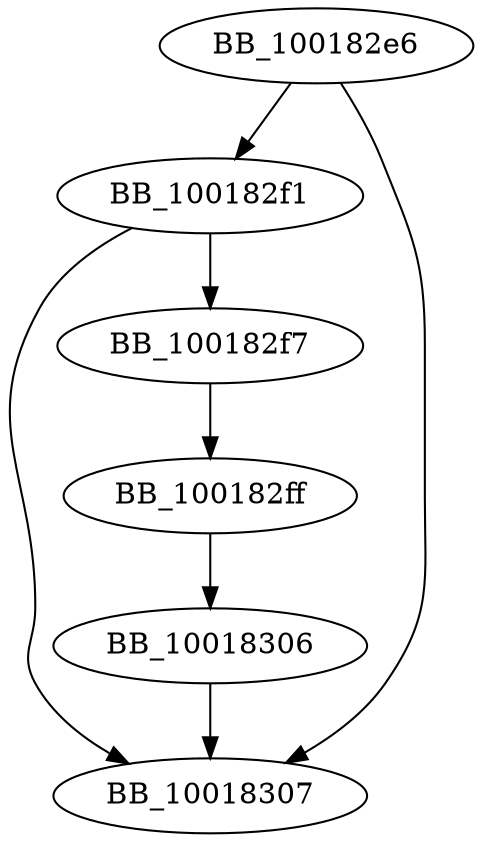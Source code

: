 DiGraph __Mtx_destroy{
BB_100182e6->BB_100182f1
BB_100182e6->BB_10018307
BB_100182f1->BB_100182f7
BB_100182f1->BB_10018307
BB_100182f7->BB_100182ff
BB_100182ff->BB_10018306
BB_10018306->BB_10018307
}
